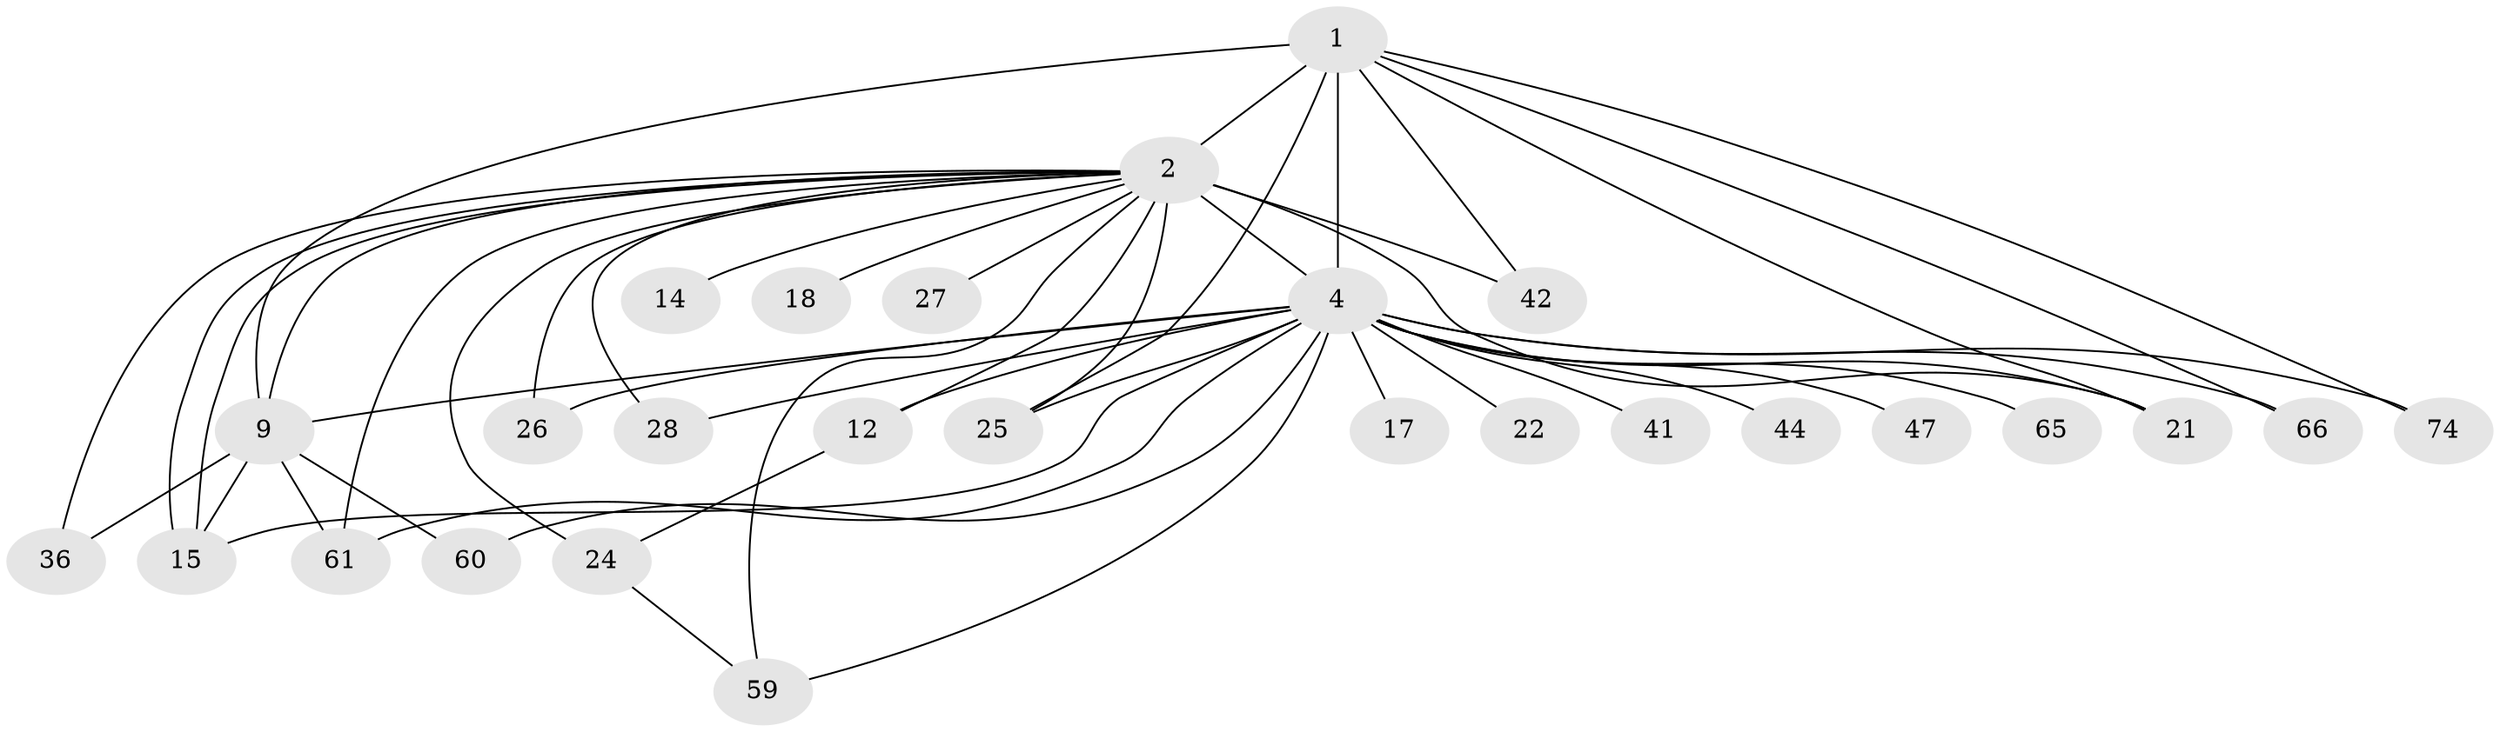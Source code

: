 // original degree distribution, {15: 0.010752688172043012, 26: 0.010752688172043012, 22: 0.021505376344086023, 19: 0.010752688172043012, 14: 0.021505376344086023, 23: 0.010752688172043012, 30: 0.010752688172043012, 13: 0.010752688172043012, 6: 0.010752688172043012, 3: 0.16129032258064516, 4: 0.08602150537634409, 2: 0.5698924731182796, 5: 0.043010752688172046, 8: 0.010752688172043012, 7: 0.010752688172043012}
// Generated by graph-tools (version 1.1) at 2025/17/03/04/25 18:17:37]
// undirected, 27 vertices, 49 edges
graph export_dot {
graph [start="1"]
  node [color=gray90,style=filled];
  1 [super="+58"];
  2 [super="+35+91+54+53+46+3+33"];
  4 [super="+45+92+11+6+64+62+20"];
  9 [super="+37+79+51+34"];
  12;
  14;
  15 [super="+75+16"];
  17;
  18;
  21;
  22;
  24 [super="+76"];
  25 [super="+80"];
  26;
  27;
  28;
  36 [super="+87+49"];
  41;
  42;
  44 [super="+48"];
  47;
  59;
  60;
  61;
  65;
  66;
  74;
  1 -- 2 [weight=5];
  1 -- 4 [weight=6];
  1 -- 9;
  1 -- 21;
  1 -- 42;
  1 -- 66;
  1 -- 25;
  1 -- 74;
  2 -- 4 [weight=36];
  2 -- 9 [weight=11];
  2 -- 14 [weight=2];
  2 -- 15 [weight=3];
  2 -- 15;
  2 -- 18 [weight=2];
  2 -- 36 [weight=5];
  2 -- 21 [weight=2];
  2 -- 12;
  2 -- 24 [weight=3];
  2 -- 25;
  2 -- 26;
  2 -- 27;
  2 -- 28;
  2 -- 42;
  2 -- 59;
  2 -- 61;
  4 -- 9 [weight=7];
  4 -- 12;
  4 -- 17 [weight=2];
  4 -- 22 [weight=2];
  4 -- 61;
  4 -- 74;
  4 -- 44 [weight=3];
  4 -- 25;
  4 -- 65 [weight=2];
  4 -- 66;
  4 -- 21;
  4 -- 26;
  4 -- 28;
  4 -- 41 [weight=2];
  4 -- 47 [weight=2];
  4 -- 59;
  4 -- 60;
  4 -- 15 [weight=2];
  9 -- 36;
  9 -- 60;
  9 -- 61;
  9 -- 15;
  12 -- 24;
  24 -- 59;
}
